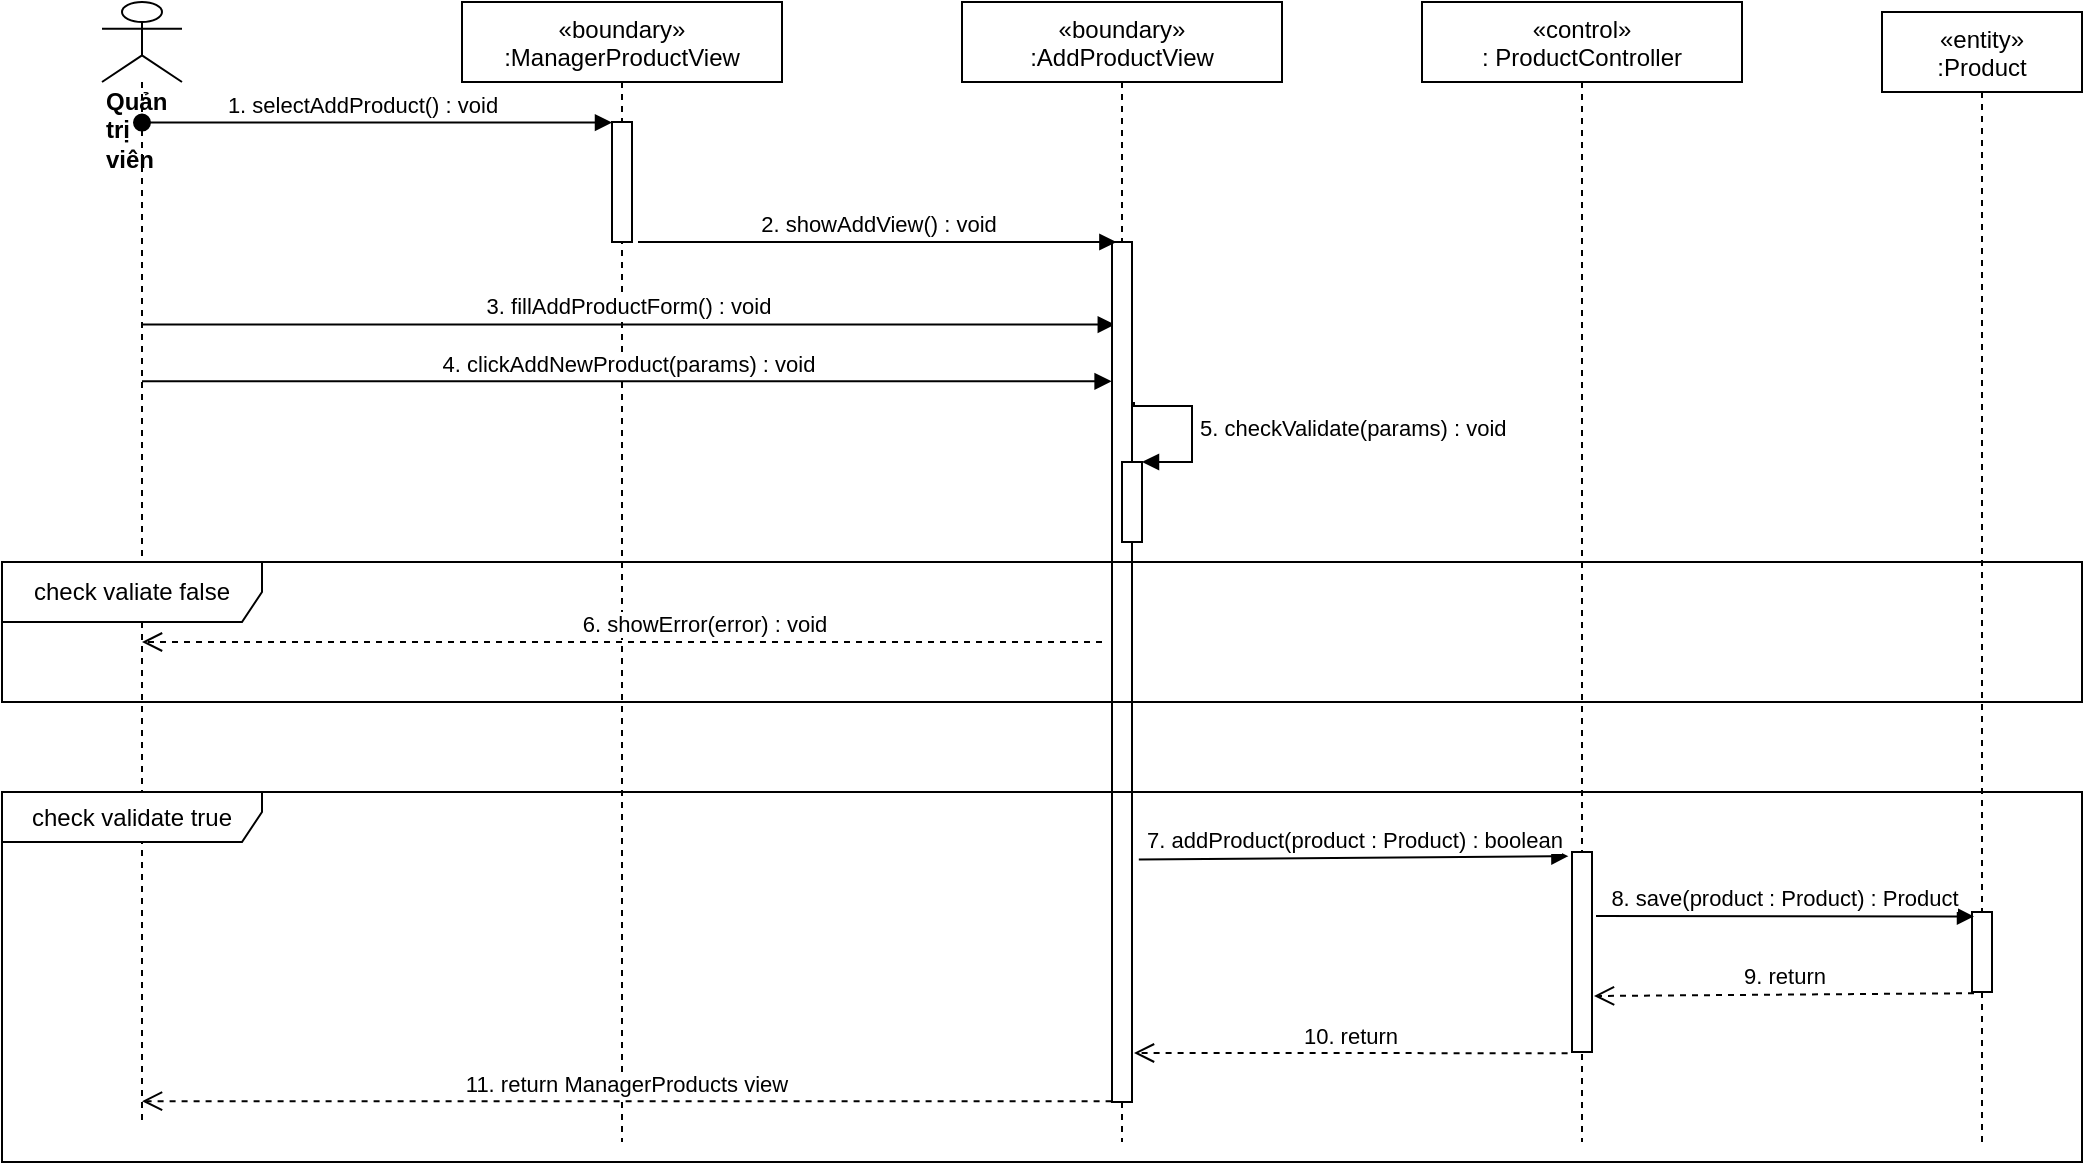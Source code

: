 <mxfile version="14.7.1" type="device"><diagram id="kgpKYQtTHZ0yAKxKKP6v" name="Page-1"><mxGraphModel dx="1038" dy="523" grid="1" gridSize="10" guides="1" tooltips="1" connect="1" arrows="1" fold="1" page="1" pageScale="1" pageWidth="850" pageHeight="1100" math="0" shadow="0"><root><mxCell id="0"/><mxCell id="1" parent="0"/><mxCell id="LOUm1dArXZRg01D5vQiM-1" value="«boundary»&#10;:ManagerProductView" style="shape=umlLifeline;perimeter=lifelinePerimeter;container=1;collapsible=0;recursiveResize=0;rounded=0;shadow=0;strokeWidth=1;" parent="1" vertex="1"><mxGeometry x="250" y="80" width="160" height="570" as="geometry"/></mxCell><mxCell id="LOUm1dArXZRg01D5vQiM-2" value="" style="points=[];perimeter=orthogonalPerimeter;rounded=0;shadow=0;strokeWidth=1;" parent="LOUm1dArXZRg01D5vQiM-1" vertex="1"><mxGeometry x="75" y="60" width="10" height="60" as="geometry"/></mxCell><mxCell id="LOUm1dArXZRg01D5vQiM-4" value="«control»&#10;: ProductController" style="shape=umlLifeline;perimeter=lifelinePerimeter;container=1;collapsible=0;recursiveResize=0;rounded=0;shadow=0;strokeWidth=1;" parent="1" vertex="1"><mxGeometry x="730" y="80" width="160" height="570" as="geometry"/></mxCell><mxCell id="LOUm1dArXZRg01D5vQiM-6" value="&lt;div&gt;&lt;b&gt;Quản trị viên&lt;/b&gt;&lt;/div&gt;" style="shape=umlLifeline;participant=umlActor;perimeter=lifelinePerimeter;whiteSpace=wrap;html=1;container=1;collapsible=0;recursiveResize=0;verticalAlign=top;spacingTop=36;outlineConnect=0;align=left;size=40;" parent="1" vertex="1"><mxGeometry x="70" y="80" width="40" height="560" as="geometry"/></mxCell><mxCell id="LOUm1dArXZRg01D5vQiM-7" value="1. selectAddProduct() : void" style="verticalAlign=bottom;startArrow=oval;endArrow=block;startSize=8;shadow=0;strokeWidth=1;entryX=0;entryY=0.005;entryDx=0;entryDy=0;entryPerimeter=0;" parent="1" source="LOUm1dArXZRg01D5vQiM-6" target="LOUm1dArXZRg01D5vQiM-2" edge="1"><mxGeometry x="-0.06" relative="1" as="geometry"><mxPoint x="100" y="170" as="sourcePoint"/><mxPoint as="offset"/><mxPoint x="270.4" y="160.48" as="targetPoint"/></mxGeometry></mxCell><mxCell id="LOUm1dArXZRg01D5vQiM-15" value="«entity»&#10;:Product" style="shape=umlLifeline;perimeter=lifelinePerimeter;container=1;collapsible=0;recursiveResize=0;rounded=0;shadow=0;strokeWidth=1;" parent="1" vertex="1"><mxGeometry x="960" y="85" width="100" height="565" as="geometry"/></mxCell><mxCell id="LOUm1dArXZRg01D5vQiM-16" value="" style="points=[];perimeter=orthogonalPerimeter;rounded=0;shadow=0;strokeWidth=1;" parent="LOUm1dArXZRg01D5vQiM-15" vertex="1"><mxGeometry x="45" y="450" width="10" height="40" as="geometry"/></mxCell><mxCell id="LOUm1dArXZRg01D5vQiM-17" value="8. save(product : Product) : Product" style="html=1;verticalAlign=bottom;endArrow=block;entryX=0.1;entryY=0.055;entryDx=0;entryDy=0;entryPerimeter=0;exitX=1.2;exitY=0.32;exitDx=0;exitDy=0;exitPerimeter=0;" parent="1" source="LOUm1dArXZRg01D5vQiM-5" target="LOUm1dArXZRg01D5vQiM-16" edge="1"><mxGeometry width="80" relative="1" as="geometry"><mxPoint x="858.8" y="420.42" as="sourcePoint"/><mxPoint x="1010" y="239" as="targetPoint"/></mxGeometry></mxCell><mxCell id="LOUm1dArXZRg01D5vQiM-18" value="9. return" style="html=1;verticalAlign=bottom;endArrow=open;dashed=1;endSize=8;exitX=0.1;exitY=1.015;exitDx=0;exitDy=0;exitPerimeter=0;entryX=1.1;entryY=0.72;entryDx=0;entryDy=0;entryPerimeter=0;" parent="1" source="LOUm1dArXZRg01D5vQiM-16" target="LOUm1dArXZRg01D5vQiM-5" edge="1"><mxGeometry relative="1" as="geometry"><mxPoint x="790" y="300" as="sourcePoint"/><mxPoint x="670" y="461" as="targetPoint"/></mxGeometry></mxCell><mxCell id="LOUm1dArXZRg01D5vQiM-22" value="3. fillAddProductForm() : void" style="html=1;verticalAlign=bottom;endArrow=block;entryX=0.14;entryY=0.096;entryDx=0;entryDy=0;entryPerimeter=0;" parent="1" source="LOUm1dArXZRg01D5vQiM-6" target="jipXbyX9HEw0RxreXmP--2" edge="1"><mxGeometry width="80" relative="1" as="geometry"><mxPoint x="380" y="270" as="sourcePoint"/><mxPoint x="350" y="230" as="targetPoint"/></mxGeometry></mxCell><mxCell id="LOUm1dArXZRg01D5vQiM-26" value="4. clickAddNewProduct(params) : void" style="html=1;verticalAlign=bottom;endArrow=block;entryX=-0.02;entryY=0.162;entryDx=0;entryDy=0;entryPerimeter=0;" parent="1" source="LOUm1dArXZRg01D5vQiM-6" edge="1" target="jipXbyX9HEw0RxreXmP--2"><mxGeometry width="80" relative="1" as="geometry"><mxPoint x="380" y="270" as="sourcePoint"/><mxPoint x="343" y="360" as="targetPoint"/></mxGeometry></mxCell><mxCell id="LOUm1dArXZRg01D5vQiM-5" value="" style="points=[];perimeter=orthogonalPerimeter;rounded=0;shadow=0;strokeWidth=1;" parent="1" vertex="1"><mxGeometry x="805" y="505" width="10" height="100" as="geometry"/></mxCell><mxCell id="LOUm1dArXZRg01D5vQiM-27" value="7. addProduct(product : Product) : boolean" style="html=1;verticalAlign=bottom;endArrow=block;entryX=-0.18;entryY=0.021;entryDx=0;entryDy=0;entryPerimeter=0;exitX=1.34;exitY=0.718;exitDx=0;exitDy=0;exitPerimeter=0;" parent="1" source="jipXbyX9HEw0RxreXmP--2" target="LOUm1dArXZRg01D5vQiM-5" edge="1"><mxGeometry width="80" relative="1" as="geometry"><mxPoint x="590" y="477" as="sourcePoint"/><mxPoint x="700" y="370" as="targetPoint"/></mxGeometry></mxCell><mxCell id="jipXbyX9HEw0RxreXmP--1" value="«boundary»&#10;:AddProductView" style="shape=umlLifeline;perimeter=lifelinePerimeter;container=1;collapsible=0;recursiveResize=0;rounded=0;shadow=0;strokeWidth=1;" vertex="1" parent="1"><mxGeometry x="500" y="80" width="160" height="570" as="geometry"/></mxCell><mxCell id="jipXbyX9HEw0RxreXmP--2" value="" style="points=[];perimeter=orthogonalPerimeter;rounded=0;shadow=0;strokeWidth=1;" vertex="1" parent="jipXbyX9HEw0RxreXmP--1"><mxGeometry x="75" y="120" width="10" height="430" as="geometry"/></mxCell><mxCell id="jipXbyX9HEw0RxreXmP--3" value="2. showAddView() : void" style="html=1;verticalAlign=bottom;endArrow=block;exitX=1.3;exitY=1;exitDx=0;exitDy=0;exitPerimeter=0;entryX=0.22;entryY=0;entryDx=0;entryDy=0;entryPerimeter=0;" edge="1" parent="1" source="LOUm1dArXZRg01D5vQiM-2" target="jipXbyX9HEw0RxreXmP--2"><mxGeometry width="80" relative="1" as="geometry"><mxPoint x="490" y="300" as="sourcePoint"/><mxPoint x="560" y="203" as="targetPoint"/></mxGeometry></mxCell><mxCell id="jipXbyX9HEw0RxreXmP--4" value="" style="html=1;points=[];perimeter=orthogonalPerimeter;" vertex="1" parent="1"><mxGeometry x="580" y="310" width="10" height="40" as="geometry"/></mxCell><mxCell id="jipXbyX9HEw0RxreXmP--5" value="5. checkValidate(params) : void" style="edgeStyle=orthogonalEdgeStyle;html=1;align=left;spacingLeft=2;endArrow=block;rounded=0;entryX=1;entryY=0;exitX=1.1;exitY=0.186;exitDx=0;exitDy=0;exitPerimeter=0;" edge="1" target="jipXbyX9HEw0RxreXmP--4" parent="1" source="jipXbyX9HEw0RxreXmP--2"><mxGeometry relative="1" as="geometry"><mxPoint x="584" y="300" as="sourcePoint"/><Array as="points"><mxPoint x="586" y="282"/><mxPoint x="615" y="282"/><mxPoint x="615" y="310"/></Array></mxGeometry></mxCell><mxCell id="jipXbyX9HEw0RxreXmP--6" value="6. showError(error) : void" style="html=1;verticalAlign=bottom;endArrow=open;dashed=1;endSize=8;" edge="1" parent="1" target="LOUm1dArXZRg01D5vQiM-6"><mxGeometry x="-0.168" relative="1" as="geometry"><mxPoint x="570" y="400" as="sourcePoint"/><mxPoint x="490" y="400" as="targetPoint"/><mxPoint as="offset"/></mxGeometry></mxCell><mxCell id="jipXbyX9HEw0RxreXmP--7" value="check valiate false" style="shape=umlFrame;whiteSpace=wrap;html=1;width=130;height=30;" vertex="1" parent="1"><mxGeometry x="20" y="360" width="1040" height="70" as="geometry"/></mxCell><mxCell id="jipXbyX9HEw0RxreXmP--9" value="11. return ManagerProducts view" style="html=1;verticalAlign=bottom;endArrow=open;dashed=1;endSize=8;exitX=-0.02;exitY=0.999;exitDx=0;exitDy=0;exitPerimeter=0;" edge="1" parent="1" source="jipXbyX9HEw0RxreXmP--2" target="LOUm1dArXZRg01D5vQiM-6"><mxGeometry relative="1" as="geometry"><mxPoint x="520" y="500" as="sourcePoint"/><mxPoint x="440" y="500" as="targetPoint"/></mxGeometry></mxCell><mxCell id="jipXbyX9HEw0RxreXmP--10" value="10. return" style="html=1;verticalAlign=bottom;endArrow=open;dashed=1;endSize=8;exitX=-0.22;exitY=1.006;exitDx=0;exitDy=0;exitPerimeter=0;entryX=1.1;entryY=0.943;entryDx=0;entryDy=0;entryPerimeter=0;" edge="1" parent="1" source="LOUm1dArXZRg01D5vQiM-5" target="jipXbyX9HEw0RxreXmP--2"><mxGeometry relative="1" as="geometry"><mxPoint x="780" y="597" as="sourcePoint"/><mxPoint x="600" y="606" as="targetPoint"/></mxGeometry></mxCell><mxCell id="jipXbyX9HEw0RxreXmP--11" value="check validate true" style="shape=umlFrame;whiteSpace=wrap;html=1;width=130;height=25;" vertex="1" parent="1"><mxGeometry x="20" y="475" width="1040" height="185" as="geometry"/></mxCell></root></mxGraphModel></diagram></mxfile>